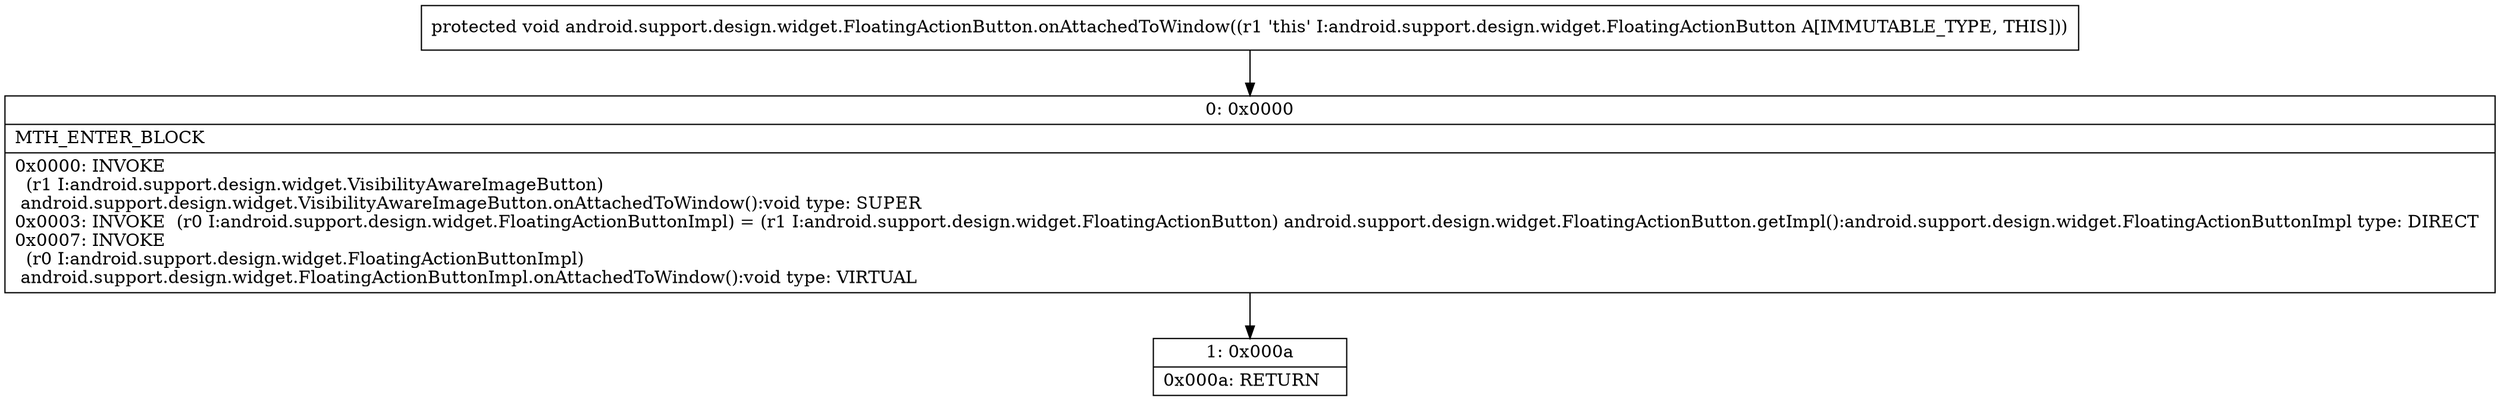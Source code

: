 digraph "CFG forandroid.support.design.widget.FloatingActionButton.onAttachedToWindow()V" {
Node_0 [shape=record,label="{0\:\ 0x0000|MTH_ENTER_BLOCK\l|0x0000: INVOKE  \l  (r1 I:android.support.design.widget.VisibilityAwareImageButton)\l android.support.design.widget.VisibilityAwareImageButton.onAttachedToWindow():void type: SUPER \l0x0003: INVOKE  (r0 I:android.support.design.widget.FloatingActionButtonImpl) = (r1 I:android.support.design.widget.FloatingActionButton) android.support.design.widget.FloatingActionButton.getImpl():android.support.design.widget.FloatingActionButtonImpl type: DIRECT \l0x0007: INVOKE  \l  (r0 I:android.support.design.widget.FloatingActionButtonImpl)\l android.support.design.widget.FloatingActionButtonImpl.onAttachedToWindow():void type: VIRTUAL \l}"];
Node_1 [shape=record,label="{1\:\ 0x000a|0x000a: RETURN   \l}"];
MethodNode[shape=record,label="{protected void android.support.design.widget.FloatingActionButton.onAttachedToWindow((r1 'this' I:android.support.design.widget.FloatingActionButton A[IMMUTABLE_TYPE, THIS])) }"];
MethodNode -> Node_0;
Node_0 -> Node_1;
}


